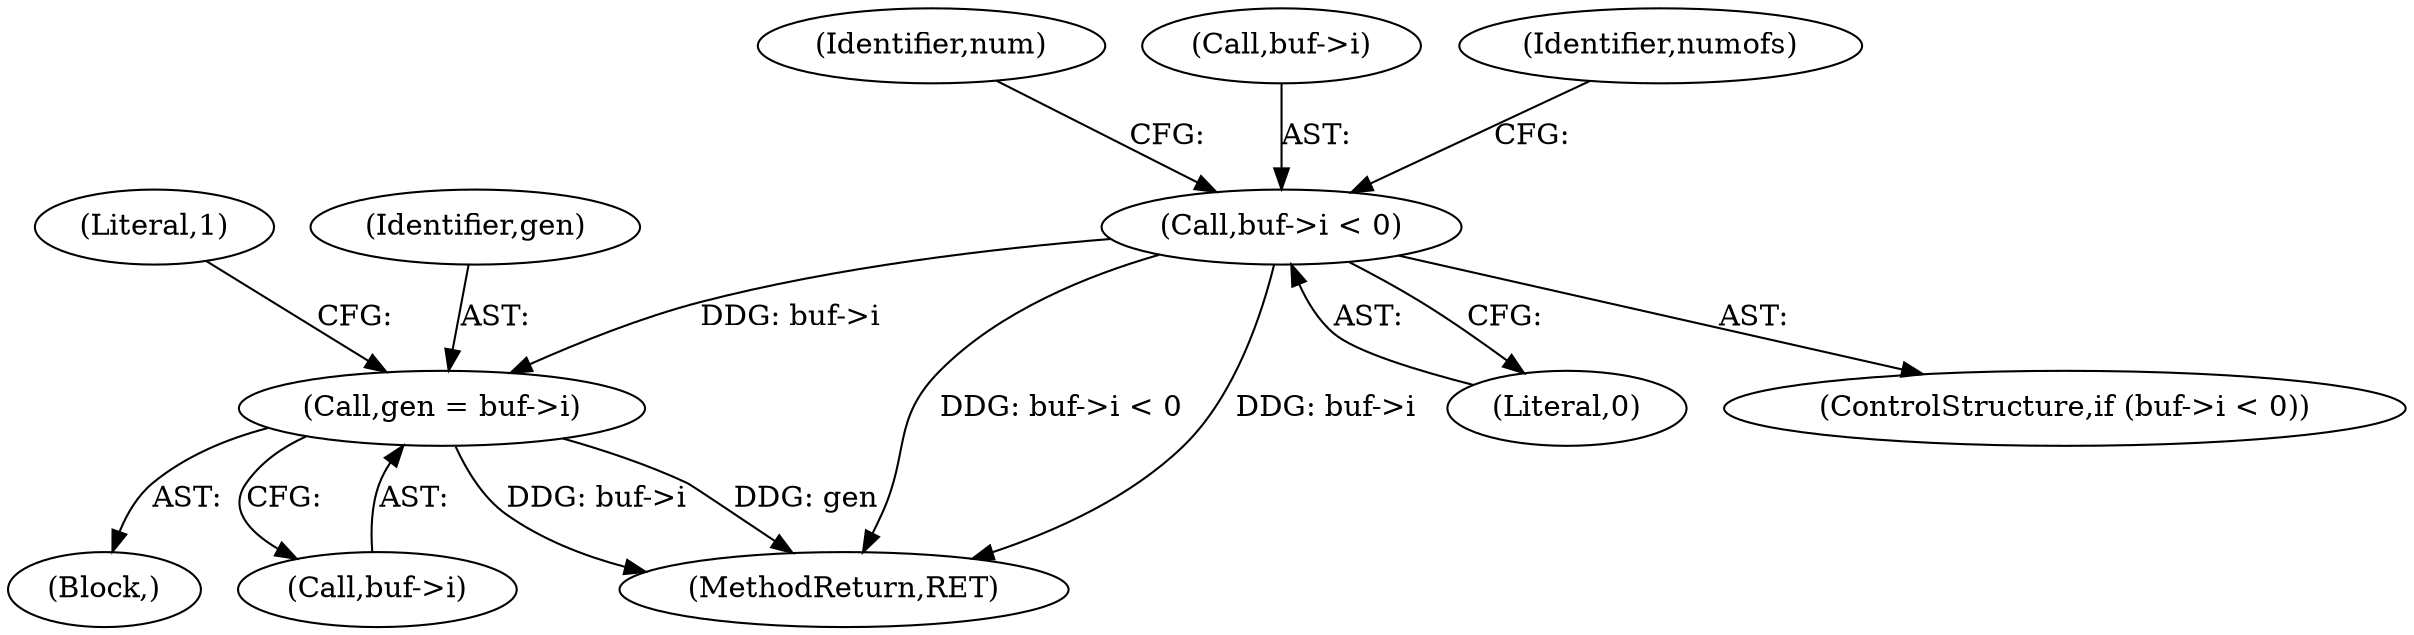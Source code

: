 digraph "0_ghostscript_1e03c06456d997435019fb3526fa2d4be7dbc6ec_0@pointer" {
"1000336" [label="(Call,buf->i < 0)"];
"1000358" [label="(Call,gen = buf->i)"];
"1000358" [label="(Call,gen = buf->i)"];
"1000343" [label="(Identifier,num)"];
"1000295" [label="(Literal,1)"];
"1000336" [label="(Call,buf->i < 0)"];
"1000340" [label="(Literal,0)"];
"1001062" [label="(MethodReturn,RET)"];
"1000359" [label="(Identifier,gen)"];
"1000337" [label="(Call,buf->i)"];
"1000334" [label="(Block,)"];
"1000335" [label="(ControlStructure,if (buf->i < 0))"];
"1000350" [label="(Identifier,numofs)"];
"1000360" [label="(Call,buf->i)"];
"1000336" -> "1000335"  [label="AST: "];
"1000336" -> "1000340"  [label="CFG: "];
"1000337" -> "1000336"  [label="AST: "];
"1000340" -> "1000336"  [label="AST: "];
"1000343" -> "1000336"  [label="CFG: "];
"1000350" -> "1000336"  [label="CFG: "];
"1000336" -> "1001062"  [label="DDG: buf->i < 0"];
"1000336" -> "1001062"  [label="DDG: buf->i"];
"1000336" -> "1000358"  [label="DDG: buf->i"];
"1000358" -> "1000334"  [label="AST: "];
"1000358" -> "1000360"  [label="CFG: "];
"1000359" -> "1000358"  [label="AST: "];
"1000360" -> "1000358"  [label="AST: "];
"1000295" -> "1000358"  [label="CFG: "];
"1000358" -> "1001062"  [label="DDG: buf->i"];
"1000358" -> "1001062"  [label="DDG: gen"];
}
